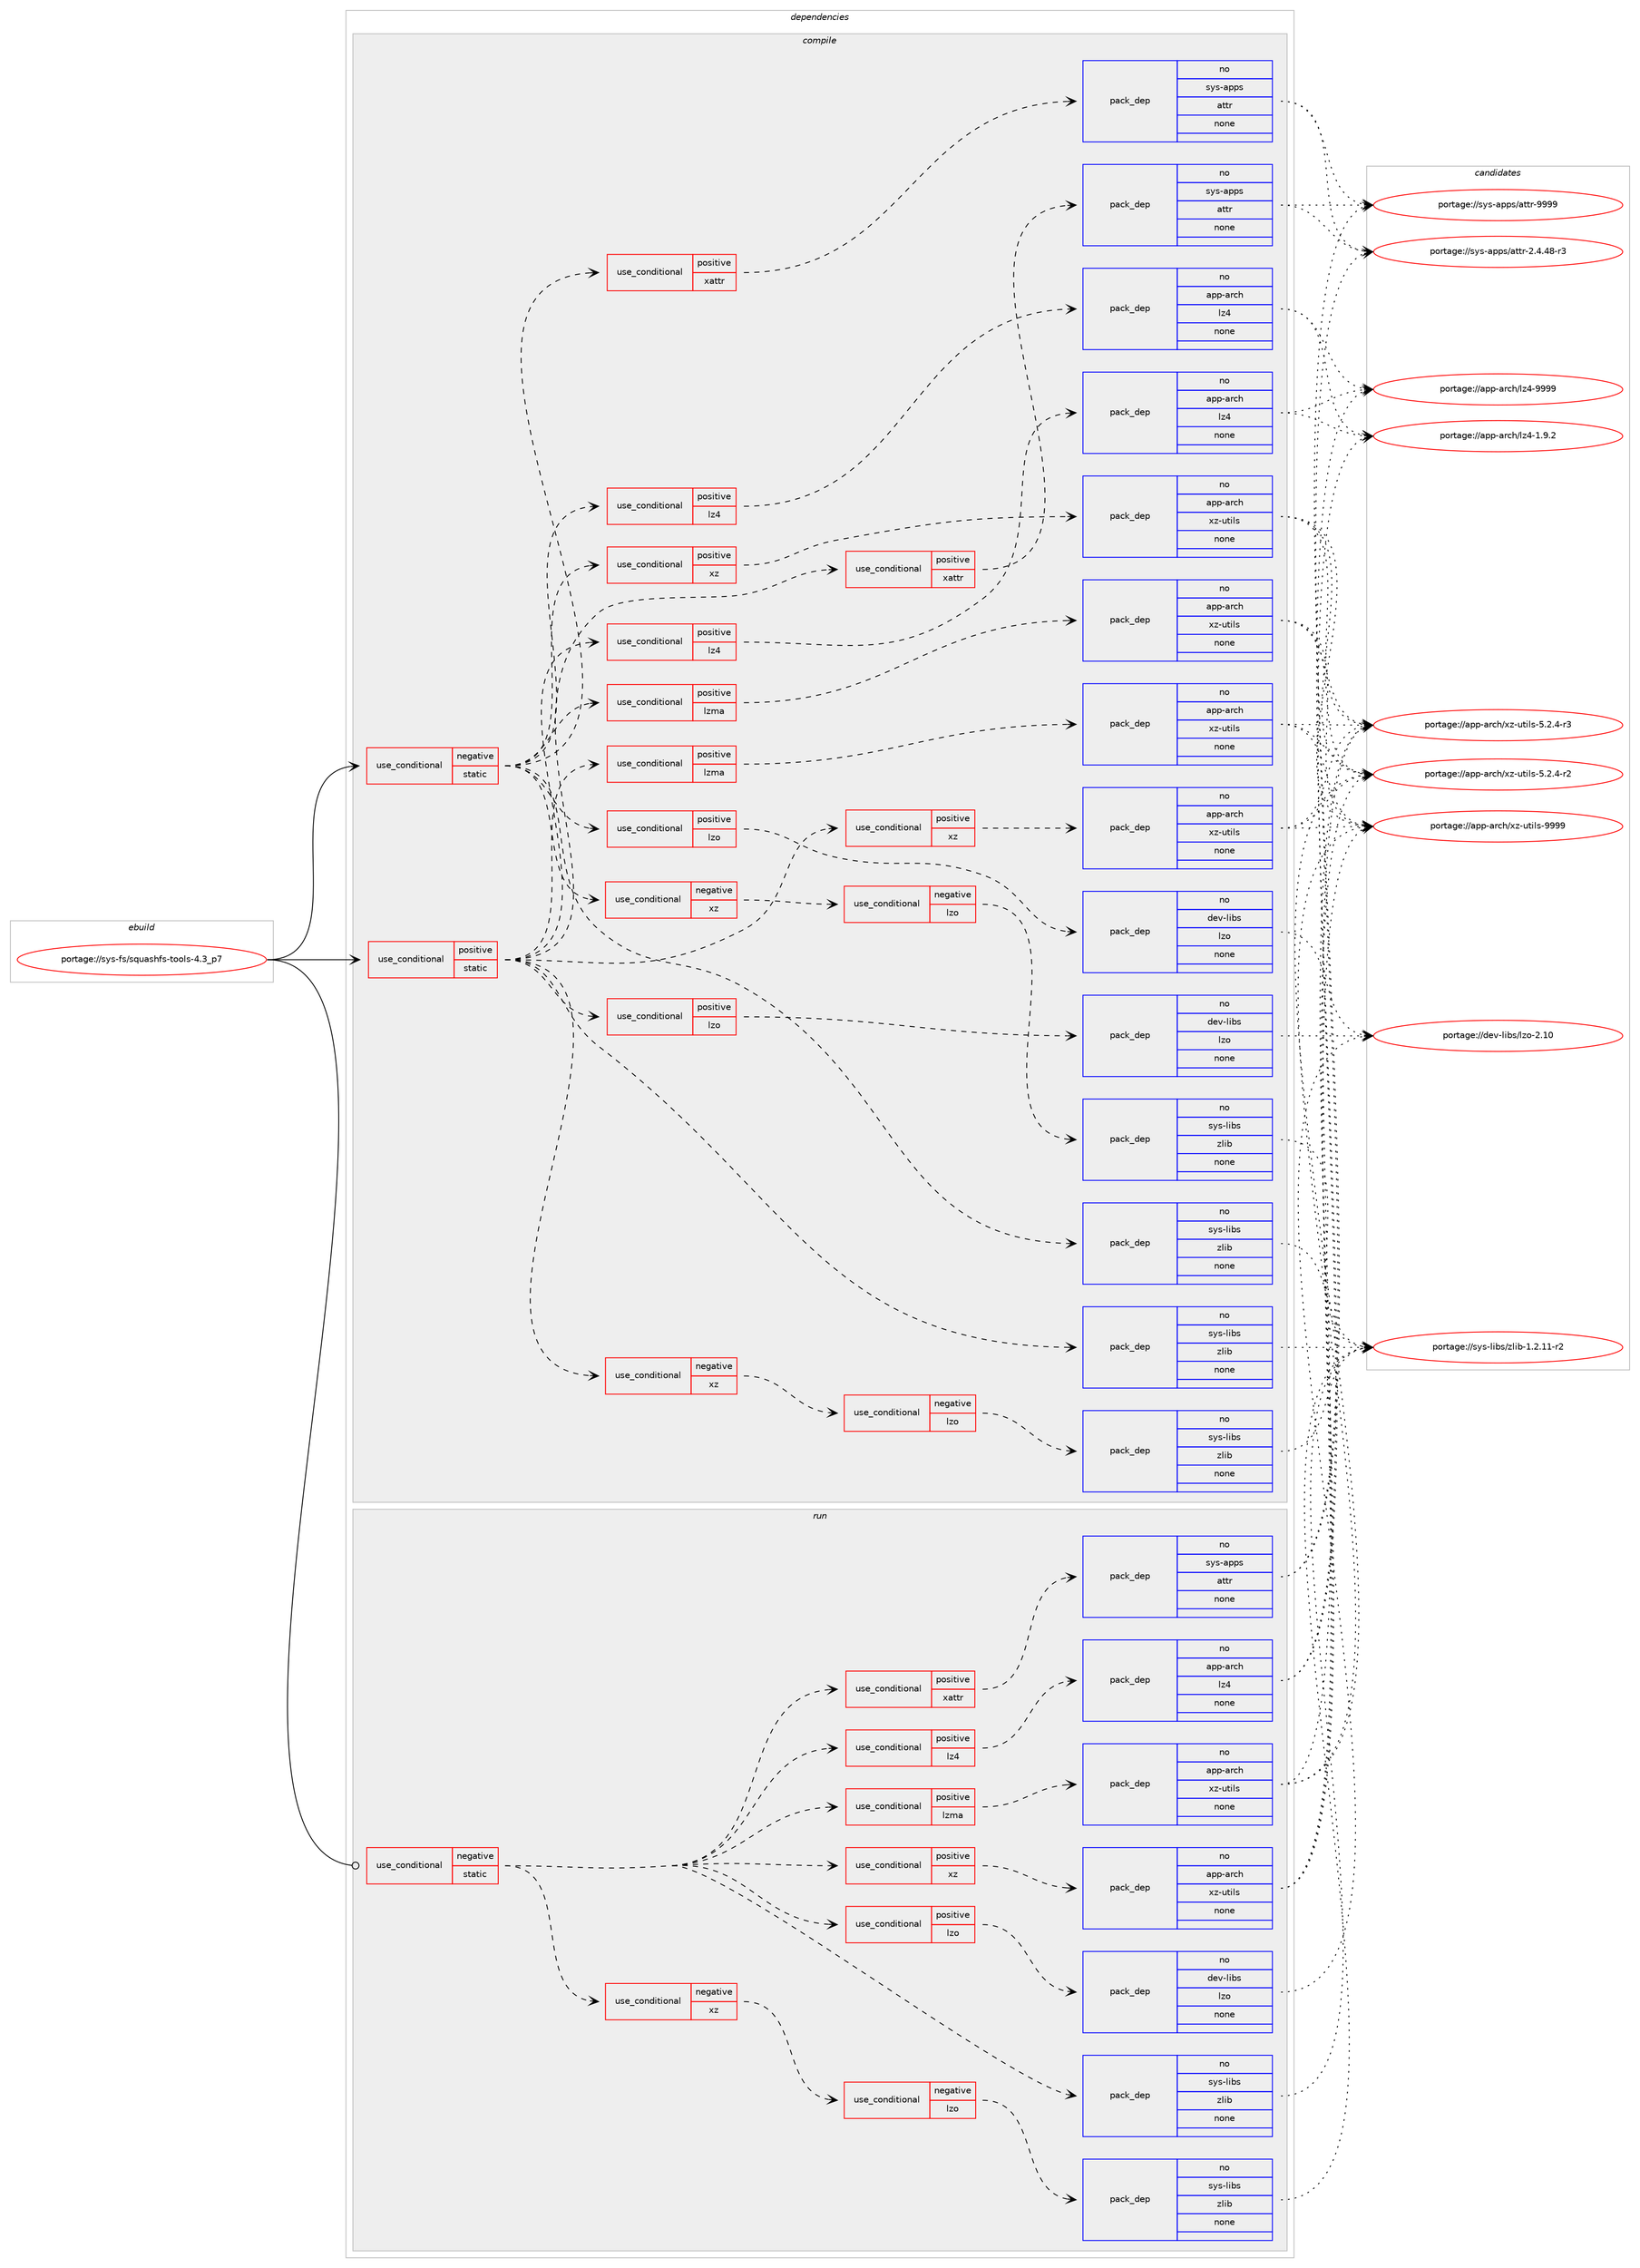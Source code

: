 digraph prolog {

# *************
# Graph options
# *************

newrank=true;
concentrate=true;
compound=true;
graph [rankdir=LR,fontname=Helvetica,fontsize=10,ranksep=1.5];#, ranksep=2.5, nodesep=0.2];
edge  [arrowhead=vee];
node  [fontname=Helvetica,fontsize=10];

# **********
# The ebuild
# **********

subgraph cluster_leftcol {
color=gray;
rank=same;
label=<<i>ebuild</i>>;
id [label="portage://sys-fs/squashfs-tools-4.3_p7", color=red, width=4, href="../sys-fs/squashfs-tools-4.3_p7.svg"];
}

# ****************
# The dependencies
# ****************

subgraph cluster_midcol {
color=gray;
label=<<i>dependencies</i>>;
subgraph cluster_compile {
fillcolor="#eeeeee";
style=filled;
label=<<i>compile</i>>;
subgraph cond9230 {
dependency47558 [label=<<TABLE BORDER="0" CELLBORDER="1" CELLSPACING="0" CELLPADDING="4"><TR><TD ROWSPAN="3" CELLPADDING="10">use_conditional</TD></TR><TR><TD>negative</TD></TR><TR><TD>static</TD></TR></TABLE>>, shape=none, color=red];
subgraph pack37292 {
dependency47559 [label=<<TABLE BORDER="0" CELLBORDER="1" CELLSPACING="0" CELLPADDING="4" WIDTH="220"><TR><TD ROWSPAN="6" CELLPADDING="30">pack_dep</TD></TR><TR><TD WIDTH="110">no</TD></TR><TR><TD>sys-libs</TD></TR><TR><TD>zlib</TD></TR><TR><TD>none</TD></TR><TR><TD></TD></TR></TABLE>>, shape=none, color=blue];
}
dependency47558:e -> dependency47559:w [weight=20,style="dashed",arrowhead="vee"];
subgraph cond9231 {
dependency47560 [label=<<TABLE BORDER="0" CELLBORDER="1" CELLSPACING="0" CELLPADDING="4"><TR><TD ROWSPAN="3" CELLPADDING="10">use_conditional</TD></TR><TR><TD>negative</TD></TR><TR><TD>xz</TD></TR></TABLE>>, shape=none, color=red];
subgraph cond9232 {
dependency47561 [label=<<TABLE BORDER="0" CELLBORDER="1" CELLSPACING="0" CELLPADDING="4"><TR><TD ROWSPAN="3" CELLPADDING="10">use_conditional</TD></TR><TR><TD>negative</TD></TR><TR><TD>lzo</TD></TR></TABLE>>, shape=none, color=red];
subgraph pack37293 {
dependency47562 [label=<<TABLE BORDER="0" CELLBORDER="1" CELLSPACING="0" CELLPADDING="4" WIDTH="220"><TR><TD ROWSPAN="6" CELLPADDING="30">pack_dep</TD></TR><TR><TD WIDTH="110">no</TD></TR><TR><TD>sys-libs</TD></TR><TR><TD>zlib</TD></TR><TR><TD>none</TD></TR><TR><TD></TD></TR></TABLE>>, shape=none, color=blue];
}
dependency47561:e -> dependency47562:w [weight=20,style="dashed",arrowhead="vee"];
}
dependency47560:e -> dependency47561:w [weight=20,style="dashed",arrowhead="vee"];
}
dependency47558:e -> dependency47560:w [weight=20,style="dashed",arrowhead="vee"];
subgraph cond9233 {
dependency47563 [label=<<TABLE BORDER="0" CELLBORDER="1" CELLSPACING="0" CELLPADDING="4"><TR><TD ROWSPAN="3" CELLPADDING="10">use_conditional</TD></TR><TR><TD>positive</TD></TR><TR><TD>lz4</TD></TR></TABLE>>, shape=none, color=red];
subgraph pack37294 {
dependency47564 [label=<<TABLE BORDER="0" CELLBORDER="1" CELLSPACING="0" CELLPADDING="4" WIDTH="220"><TR><TD ROWSPAN="6" CELLPADDING="30">pack_dep</TD></TR><TR><TD WIDTH="110">no</TD></TR><TR><TD>app-arch</TD></TR><TR><TD>lz4</TD></TR><TR><TD>none</TD></TR><TR><TD></TD></TR></TABLE>>, shape=none, color=blue];
}
dependency47563:e -> dependency47564:w [weight=20,style="dashed",arrowhead="vee"];
}
dependency47558:e -> dependency47563:w [weight=20,style="dashed",arrowhead="vee"];
subgraph cond9234 {
dependency47565 [label=<<TABLE BORDER="0" CELLBORDER="1" CELLSPACING="0" CELLPADDING="4"><TR><TD ROWSPAN="3" CELLPADDING="10">use_conditional</TD></TR><TR><TD>positive</TD></TR><TR><TD>lzma</TD></TR></TABLE>>, shape=none, color=red];
subgraph pack37295 {
dependency47566 [label=<<TABLE BORDER="0" CELLBORDER="1" CELLSPACING="0" CELLPADDING="4" WIDTH="220"><TR><TD ROWSPAN="6" CELLPADDING="30">pack_dep</TD></TR><TR><TD WIDTH="110">no</TD></TR><TR><TD>app-arch</TD></TR><TR><TD>xz-utils</TD></TR><TR><TD>none</TD></TR><TR><TD></TD></TR></TABLE>>, shape=none, color=blue];
}
dependency47565:e -> dependency47566:w [weight=20,style="dashed",arrowhead="vee"];
}
dependency47558:e -> dependency47565:w [weight=20,style="dashed",arrowhead="vee"];
subgraph cond9235 {
dependency47567 [label=<<TABLE BORDER="0" CELLBORDER="1" CELLSPACING="0" CELLPADDING="4"><TR><TD ROWSPAN="3" CELLPADDING="10">use_conditional</TD></TR><TR><TD>positive</TD></TR><TR><TD>lzo</TD></TR></TABLE>>, shape=none, color=red];
subgraph pack37296 {
dependency47568 [label=<<TABLE BORDER="0" CELLBORDER="1" CELLSPACING="0" CELLPADDING="4" WIDTH="220"><TR><TD ROWSPAN="6" CELLPADDING="30">pack_dep</TD></TR><TR><TD WIDTH="110">no</TD></TR><TR><TD>dev-libs</TD></TR><TR><TD>lzo</TD></TR><TR><TD>none</TD></TR><TR><TD></TD></TR></TABLE>>, shape=none, color=blue];
}
dependency47567:e -> dependency47568:w [weight=20,style="dashed",arrowhead="vee"];
}
dependency47558:e -> dependency47567:w [weight=20,style="dashed",arrowhead="vee"];
subgraph cond9236 {
dependency47569 [label=<<TABLE BORDER="0" CELLBORDER="1" CELLSPACING="0" CELLPADDING="4"><TR><TD ROWSPAN="3" CELLPADDING="10">use_conditional</TD></TR><TR><TD>positive</TD></TR><TR><TD>xattr</TD></TR></TABLE>>, shape=none, color=red];
subgraph pack37297 {
dependency47570 [label=<<TABLE BORDER="0" CELLBORDER="1" CELLSPACING="0" CELLPADDING="4" WIDTH="220"><TR><TD ROWSPAN="6" CELLPADDING="30">pack_dep</TD></TR><TR><TD WIDTH="110">no</TD></TR><TR><TD>sys-apps</TD></TR><TR><TD>attr</TD></TR><TR><TD>none</TD></TR><TR><TD></TD></TR></TABLE>>, shape=none, color=blue];
}
dependency47569:e -> dependency47570:w [weight=20,style="dashed",arrowhead="vee"];
}
dependency47558:e -> dependency47569:w [weight=20,style="dashed",arrowhead="vee"];
subgraph cond9237 {
dependency47571 [label=<<TABLE BORDER="0" CELLBORDER="1" CELLSPACING="0" CELLPADDING="4"><TR><TD ROWSPAN="3" CELLPADDING="10">use_conditional</TD></TR><TR><TD>positive</TD></TR><TR><TD>xz</TD></TR></TABLE>>, shape=none, color=red];
subgraph pack37298 {
dependency47572 [label=<<TABLE BORDER="0" CELLBORDER="1" CELLSPACING="0" CELLPADDING="4" WIDTH="220"><TR><TD ROWSPAN="6" CELLPADDING="30">pack_dep</TD></TR><TR><TD WIDTH="110">no</TD></TR><TR><TD>app-arch</TD></TR><TR><TD>xz-utils</TD></TR><TR><TD>none</TD></TR><TR><TD></TD></TR></TABLE>>, shape=none, color=blue];
}
dependency47571:e -> dependency47572:w [weight=20,style="dashed",arrowhead="vee"];
}
dependency47558:e -> dependency47571:w [weight=20,style="dashed",arrowhead="vee"];
}
id:e -> dependency47558:w [weight=20,style="solid",arrowhead="vee"];
subgraph cond9238 {
dependency47573 [label=<<TABLE BORDER="0" CELLBORDER="1" CELLSPACING="0" CELLPADDING="4"><TR><TD ROWSPAN="3" CELLPADDING="10">use_conditional</TD></TR><TR><TD>positive</TD></TR><TR><TD>static</TD></TR></TABLE>>, shape=none, color=red];
subgraph pack37299 {
dependency47574 [label=<<TABLE BORDER="0" CELLBORDER="1" CELLSPACING="0" CELLPADDING="4" WIDTH="220"><TR><TD ROWSPAN="6" CELLPADDING="30">pack_dep</TD></TR><TR><TD WIDTH="110">no</TD></TR><TR><TD>sys-libs</TD></TR><TR><TD>zlib</TD></TR><TR><TD>none</TD></TR><TR><TD></TD></TR></TABLE>>, shape=none, color=blue];
}
dependency47573:e -> dependency47574:w [weight=20,style="dashed",arrowhead="vee"];
subgraph cond9239 {
dependency47575 [label=<<TABLE BORDER="0" CELLBORDER="1" CELLSPACING="0" CELLPADDING="4"><TR><TD ROWSPAN="3" CELLPADDING="10">use_conditional</TD></TR><TR><TD>negative</TD></TR><TR><TD>xz</TD></TR></TABLE>>, shape=none, color=red];
subgraph cond9240 {
dependency47576 [label=<<TABLE BORDER="0" CELLBORDER="1" CELLSPACING="0" CELLPADDING="4"><TR><TD ROWSPAN="3" CELLPADDING="10">use_conditional</TD></TR><TR><TD>negative</TD></TR><TR><TD>lzo</TD></TR></TABLE>>, shape=none, color=red];
subgraph pack37300 {
dependency47577 [label=<<TABLE BORDER="0" CELLBORDER="1" CELLSPACING="0" CELLPADDING="4" WIDTH="220"><TR><TD ROWSPAN="6" CELLPADDING="30">pack_dep</TD></TR><TR><TD WIDTH="110">no</TD></TR><TR><TD>sys-libs</TD></TR><TR><TD>zlib</TD></TR><TR><TD>none</TD></TR><TR><TD></TD></TR></TABLE>>, shape=none, color=blue];
}
dependency47576:e -> dependency47577:w [weight=20,style="dashed",arrowhead="vee"];
}
dependency47575:e -> dependency47576:w [weight=20,style="dashed",arrowhead="vee"];
}
dependency47573:e -> dependency47575:w [weight=20,style="dashed",arrowhead="vee"];
subgraph cond9241 {
dependency47578 [label=<<TABLE BORDER="0" CELLBORDER="1" CELLSPACING="0" CELLPADDING="4"><TR><TD ROWSPAN="3" CELLPADDING="10">use_conditional</TD></TR><TR><TD>positive</TD></TR><TR><TD>lz4</TD></TR></TABLE>>, shape=none, color=red];
subgraph pack37301 {
dependency47579 [label=<<TABLE BORDER="0" CELLBORDER="1" CELLSPACING="0" CELLPADDING="4" WIDTH="220"><TR><TD ROWSPAN="6" CELLPADDING="30">pack_dep</TD></TR><TR><TD WIDTH="110">no</TD></TR><TR><TD>app-arch</TD></TR><TR><TD>lz4</TD></TR><TR><TD>none</TD></TR><TR><TD></TD></TR></TABLE>>, shape=none, color=blue];
}
dependency47578:e -> dependency47579:w [weight=20,style="dashed",arrowhead="vee"];
}
dependency47573:e -> dependency47578:w [weight=20,style="dashed",arrowhead="vee"];
subgraph cond9242 {
dependency47580 [label=<<TABLE BORDER="0" CELLBORDER="1" CELLSPACING="0" CELLPADDING="4"><TR><TD ROWSPAN="3" CELLPADDING="10">use_conditional</TD></TR><TR><TD>positive</TD></TR><TR><TD>lzma</TD></TR></TABLE>>, shape=none, color=red];
subgraph pack37302 {
dependency47581 [label=<<TABLE BORDER="0" CELLBORDER="1" CELLSPACING="0" CELLPADDING="4" WIDTH="220"><TR><TD ROWSPAN="6" CELLPADDING="30">pack_dep</TD></TR><TR><TD WIDTH="110">no</TD></TR><TR><TD>app-arch</TD></TR><TR><TD>xz-utils</TD></TR><TR><TD>none</TD></TR><TR><TD></TD></TR></TABLE>>, shape=none, color=blue];
}
dependency47580:e -> dependency47581:w [weight=20,style="dashed",arrowhead="vee"];
}
dependency47573:e -> dependency47580:w [weight=20,style="dashed",arrowhead="vee"];
subgraph cond9243 {
dependency47582 [label=<<TABLE BORDER="0" CELLBORDER="1" CELLSPACING="0" CELLPADDING="4"><TR><TD ROWSPAN="3" CELLPADDING="10">use_conditional</TD></TR><TR><TD>positive</TD></TR><TR><TD>lzo</TD></TR></TABLE>>, shape=none, color=red];
subgraph pack37303 {
dependency47583 [label=<<TABLE BORDER="0" CELLBORDER="1" CELLSPACING="0" CELLPADDING="4" WIDTH="220"><TR><TD ROWSPAN="6" CELLPADDING="30">pack_dep</TD></TR><TR><TD WIDTH="110">no</TD></TR><TR><TD>dev-libs</TD></TR><TR><TD>lzo</TD></TR><TR><TD>none</TD></TR><TR><TD></TD></TR></TABLE>>, shape=none, color=blue];
}
dependency47582:e -> dependency47583:w [weight=20,style="dashed",arrowhead="vee"];
}
dependency47573:e -> dependency47582:w [weight=20,style="dashed",arrowhead="vee"];
subgraph cond9244 {
dependency47584 [label=<<TABLE BORDER="0" CELLBORDER="1" CELLSPACING="0" CELLPADDING="4"><TR><TD ROWSPAN="3" CELLPADDING="10">use_conditional</TD></TR><TR><TD>positive</TD></TR><TR><TD>xattr</TD></TR></TABLE>>, shape=none, color=red];
subgraph pack37304 {
dependency47585 [label=<<TABLE BORDER="0" CELLBORDER="1" CELLSPACING="0" CELLPADDING="4" WIDTH="220"><TR><TD ROWSPAN="6" CELLPADDING="30">pack_dep</TD></TR><TR><TD WIDTH="110">no</TD></TR><TR><TD>sys-apps</TD></TR><TR><TD>attr</TD></TR><TR><TD>none</TD></TR><TR><TD></TD></TR></TABLE>>, shape=none, color=blue];
}
dependency47584:e -> dependency47585:w [weight=20,style="dashed",arrowhead="vee"];
}
dependency47573:e -> dependency47584:w [weight=20,style="dashed",arrowhead="vee"];
subgraph cond9245 {
dependency47586 [label=<<TABLE BORDER="0" CELLBORDER="1" CELLSPACING="0" CELLPADDING="4"><TR><TD ROWSPAN="3" CELLPADDING="10">use_conditional</TD></TR><TR><TD>positive</TD></TR><TR><TD>xz</TD></TR></TABLE>>, shape=none, color=red];
subgraph pack37305 {
dependency47587 [label=<<TABLE BORDER="0" CELLBORDER="1" CELLSPACING="0" CELLPADDING="4" WIDTH="220"><TR><TD ROWSPAN="6" CELLPADDING="30">pack_dep</TD></TR><TR><TD WIDTH="110">no</TD></TR><TR><TD>app-arch</TD></TR><TR><TD>xz-utils</TD></TR><TR><TD>none</TD></TR><TR><TD></TD></TR></TABLE>>, shape=none, color=blue];
}
dependency47586:e -> dependency47587:w [weight=20,style="dashed",arrowhead="vee"];
}
dependency47573:e -> dependency47586:w [weight=20,style="dashed",arrowhead="vee"];
}
id:e -> dependency47573:w [weight=20,style="solid",arrowhead="vee"];
}
subgraph cluster_compileandrun {
fillcolor="#eeeeee";
style=filled;
label=<<i>compile and run</i>>;
}
subgraph cluster_run {
fillcolor="#eeeeee";
style=filled;
label=<<i>run</i>>;
subgraph cond9246 {
dependency47588 [label=<<TABLE BORDER="0" CELLBORDER="1" CELLSPACING="0" CELLPADDING="4"><TR><TD ROWSPAN="3" CELLPADDING="10">use_conditional</TD></TR><TR><TD>negative</TD></TR><TR><TD>static</TD></TR></TABLE>>, shape=none, color=red];
subgraph pack37306 {
dependency47589 [label=<<TABLE BORDER="0" CELLBORDER="1" CELLSPACING="0" CELLPADDING="4" WIDTH="220"><TR><TD ROWSPAN="6" CELLPADDING="30">pack_dep</TD></TR><TR><TD WIDTH="110">no</TD></TR><TR><TD>sys-libs</TD></TR><TR><TD>zlib</TD></TR><TR><TD>none</TD></TR><TR><TD></TD></TR></TABLE>>, shape=none, color=blue];
}
dependency47588:e -> dependency47589:w [weight=20,style="dashed",arrowhead="vee"];
subgraph cond9247 {
dependency47590 [label=<<TABLE BORDER="0" CELLBORDER="1" CELLSPACING="0" CELLPADDING="4"><TR><TD ROWSPAN="3" CELLPADDING="10">use_conditional</TD></TR><TR><TD>negative</TD></TR><TR><TD>xz</TD></TR></TABLE>>, shape=none, color=red];
subgraph cond9248 {
dependency47591 [label=<<TABLE BORDER="0" CELLBORDER="1" CELLSPACING="0" CELLPADDING="4"><TR><TD ROWSPAN="3" CELLPADDING="10">use_conditional</TD></TR><TR><TD>negative</TD></TR><TR><TD>lzo</TD></TR></TABLE>>, shape=none, color=red];
subgraph pack37307 {
dependency47592 [label=<<TABLE BORDER="0" CELLBORDER="1" CELLSPACING="0" CELLPADDING="4" WIDTH="220"><TR><TD ROWSPAN="6" CELLPADDING="30">pack_dep</TD></TR><TR><TD WIDTH="110">no</TD></TR><TR><TD>sys-libs</TD></TR><TR><TD>zlib</TD></TR><TR><TD>none</TD></TR><TR><TD></TD></TR></TABLE>>, shape=none, color=blue];
}
dependency47591:e -> dependency47592:w [weight=20,style="dashed",arrowhead="vee"];
}
dependency47590:e -> dependency47591:w [weight=20,style="dashed",arrowhead="vee"];
}
dependency47588:e -> dependency47590:w [weight=20,style="dashed",arrowhead="vee"];
subgraph cond9249 {
dependency47593 [label=<<TABLE BORDER="0" CELLBORDER="1" CELLSPACING="0" CELLPADDING="4"><TR><TD ROWSPAN="3" CELLPADDING="10">use_conditional</TD></TR><TR><TD>positive</TD></TR><TR><TD>lz4</TD></TR></TABLE>>, shape=none, color=red];
subgraph pack37308 {
dependency47594 [label=<<TABLE BORDER="0" CELLBORDER="1" CELLSPACING="0" CELLPADDING="4" WIDTH="220"><TR><TD ROWSPAN="6" CELLPADDING="30">pack_dep</TD></TR><TR><TD WIDTH="110">no</TD></TR><TR><TD>app-arch</TD></TR><TR><TD>lz4</TD></TR><TR><TD>none</TD></TR><TR><TD></TD></TR></TABLE>>, shape=none, color=blue];
}
dependency47593:e -> dependency47594:w [weight=20,style="dashed",arrowhead="vee"];
}
dependency47588:e -> dependency47593:w [weight=20,style="dashed",arrowhead="vee"];
subgraph cond9250 {
dependency47595 [label=<<TABLE BORDER="0" CELLBORDER="1" CELLSPACING="0" CELLPADDING="4"><TR><TD ROWSPAN="3" CELLPADDING="10">use_conditional</TD></TR><TR><TD>positive</TD></TR><TR><TD>lzma</TD></TR></TABLE>>, shape=none, color=red];
subgraph pack37309 {
dependency47596 [label=<<TABLE BORDER="0" CELLBORDER="1" CELLSPACING="0" CELLPADDING="4" WIDTH="220"><TR><TD ROWSPAN="6" CELLPADDING="30">pack_dep</TD></TR><TR><TD WIDTH="110">no</TD></TR><TR><TD>app-arch</TD></TR><TR><TD>xz-utils</TD></TR><TR><TD>none</TD></TR><TR><TD></TD></TR></TABLE>>, shape=none, color=blue];
}
dependency47595:e -> dependency47596:w [weight=20,style="dashed",arrowhead="vee"];
}
dependency47588:e -> dependency47595:w [weight=20,style="dashed",arrowhead="vee"];
subgraph cond9251 {
dependency47597 [label=<<TABLE BORDER="0" CELLBORDER="1" CELLSPACING="0" CELLPADDING="4"><TR><TD ROWSPAN="3" CELLPADDING="10">use_conditional</TD></TR><TR><TD>positive</TD></TR><TR><TD>lzo</TD></TR></TABLE>>, shape=none, color=red];
subgraph pack37310 {
dependency47598 [label=<<TABLE BORDER="0" CELLBORDER="1" CELLSPACING="0" CELLPADDING="4" WIDTH="220"><TR><TD ROWSPAN="6" CELLPADDING="30">pack_dep</TD></TR><TR><TD WIDTH="110">no</TD></TR><TR><TD>dev-libs</TD></TR><TR><TD>lzo</TD></TR><TR><TD>none</TD></TR><TR><TD></TD></TR></TABLE>>, shape=none, color=blue];
}
dependency47597:e -> dependency47598:w [weight=20,style="dashed",arrowhead="vee"];
}
dependency47588:e -> dependency47597:w [weight=20,style="dashed",arrowhead="vee"];
subgraph cond9252 {
dependency47599 [label=<<TABLE BORDER="0" CELLBORDER="1" CELLSPACING="0" CELLPADDING="4"><TR><TD ROWSPAN="3" CELLPADDING="10">use_conditional</TD></TR><TR><TD>positive</TD></TR><TR><TD>xattr</TD></TR></TABLE>>, shape=none, color=red];
subgraph pack37311 {
dependency47600 [label=<<TABLE BORDER="0" CELLBORDER="1" CELLSPACING="0" CELLPADDING="4" WIDTH="220"><TR><TD ROWSPAN="6" CELLPADDING="30">pack_dep</TD></TR><TR><TD WIDTH="110">no</TD></TR><TR><TD>sys-apps</TD></TR><TR><TD>attr</TD></TR><TR><TD>none</TD></TR><TR><TD></TD></TR></TABLE>>, shape=none, color=blue];
}
dependency47599:e -> dependency47600:w [weight=20,style="dashed",arrowhead="vee"];
}
dependency47588:e -> dependency47599:w [weight=20,style="dashed",arrowhead="vee"];
subgraph cond9253 {
dependency47601 [label=<<TABLE BORDER="0" CELLBORDER="1" CELLSPACING="0" CELLPADDING="4"><TR><TD ROWSPAN="3" CELLPADDING="10">use_conditional</TD></TR><TR><TD>positive</TD></TR><TR><TD>xz</TD></TR></TABLE>>, shape=none, color=red];
subgraph pack37312 {
dependency47602 [label=<<TABLE BORDER="0" CELLBORDER="1" CELLSPACING="0" CELLPADDING="4" WIDTH="220"><TR><TD ROWSPAN="6" CELLPADDING="30">pack_dep</TD></TR><TR><TD WIDTH="110">no</TD></TR><TR><TD>app-arch</TD></TR><TR><TD>xz-utils</TD></TR><TR><TD>none</TD></TR><TR><TD></TD></TR></TABLE>>, shape=none, color=blue];
}
dependency47601:e -> dependency47602:w [weight=20,style="dashed",arrowhead="vee"];
}
dependency47588:e -> dependency47601:w [weight=20,style="dashed",arrowhead="vee"];
}
id:e -> dependency47588:w [weight=20,style="solid",arrowhead="odot"];
}
}

# **************
# The candidates
# **************

subgraph cluster_choices {
rank=same;
color=gray;
label=<<i>candidates</i>>;

subgraph choice37292 {
color=black;
nodesep=1;
choice11512111545108105981154712210810598454946504649494511450 [label="portage://sys-libs/zlib-1.2.11-r2", color=red, width=4,href="../sys-libs/zlib-1.2.11-r2.svg"];
dependency47559:e -> choice11512111545108105981154712210810598454946504649494511450:w [style=dotted,weight="100"];
}
subgraph choice37293 {
color=black;
nodesep=1;
choice11512111545108105981154712210810598454946504649494511450 [label="portage://sys-libs/zlib-1.2.11-r2", color=red, width=4,href="../sys-libs/zlib-1.2.11-r2.svg"];
dependency47562:e -> choice11512111545108105981154712210810598454946504649494511450:w [style=dotted,weight="100"];
}
subgraph choice37294 {
color=black;
nodesep=1;
choice9711211245971149910447108122524557575757 [label="portage://app-arch/lz4-9999", color=red, width=4,href="../app-arch/lz4-9999.svg"];
choice971121124597114991044710812252454946574650 [label="portage://app-arch/lz4-1.9.2", color=red, width=4,href="../app-arch/lz4-1.9.2.svg"];
dependency47564:e -> choice9711211245971149910447108122524557575757:w [style=dotted,weight="100"];
dependency47564:e -> choice971121124597114991044710812252454946574650:w [style=dotted,weight="100"];
}
subgraph choice37295 {
color=black;
nodesep=1;
choice9711211245971149910447120122451171161051081154557575757 [label="portage://app-arch/xz-utils-9999", color=red, width=4,href="../app-arch/xz-utils-9999.svg"];
choice9711211245971149910447120122451171161051081154553465046524511451 [label="portage://app-arch/xz-utils-5.2.4-r3", color=red, width=4,href="../app-arch/xz-utils-5.2.4-r3.svg"];
choice9711211245971149910447120122451171161051081154553465046524511450 [label="portage://app-arch/xz-utils-5.2.4-r2", color=red, width=4,href="../app-arch/xz-utils-5.2.4-r2.svg"];
dependency47566:e -> choice9711211245971149910447120122451171161051081154557575757:w [style=dotted,weight="100"];
dependency47566:e -> choice9711211245971149910447120122451171161051081154553465046524511451:w [style=dotted,weight="100"];
dependency47566:e -> choice9711211245971149910447120122451171161051081154553465046524511450:w [style=dotted,weight="100"];
}
subgraph choice37296 {
color=black;
nodesep=1;
choice1001011184510810598115471081221114550464948 [label="portage://dev-libs/lzo-2.10", color=red, width=4,href="../dev-libs/lzo-2.10.svg"];
dependency47568:e -> choice1001011184510810598115471081221114550464948:w [style=dotted,weight="100"];
}
subgraph choice37297 {
color=black;
nodesep=1;
choice115121115459711211211547971161161144557575757 [label="portage://sys-apps/attr-9999", color=red, width=4,href="../sys-apps/attr-9999.svg"];
choice11512111545971121121154797116116114455046524652564511451 [label="portage://sys-apps/attr-2.4.48-r3", color=red, width=4,href="../sys-apps/attr-2.4.48-r3.svg"];
dependency47570:e -> choice115121115459711211211547971161161144557575757:w [style=dotted,weight="100"];
dependency47570:e -> choice11512111545971121121154797116116114455046524652564511451:w [style=dotted,weight="100"];
}
subgraph choice37298 {
color=black;
nodesep=1;
choice9711211245971149910447120122451171161051081154557575757 [label="portage://app-arch/xz-utils-9999", color=red, width=4,href="../app-arch/xz-utils-9999.svg"];
choice9711211245971149910447120122451171161051081154553465046524511451 [label="portage://app-arch/xz-utils-5.2.4-r3", color=red, width=4,href="../app-arch/xz-utils-5.2.4-r3.svg"];
choice9711211245971149910447120122451171161051081154553465046524511450 [label="portage://app-arch/xz-utils-5.2.4-r2", color=red, width=4,href="../app-arch/xz-utils-5.2.4-r2.svg"];
dependency47572:e -> choice9711211245971149910447120122451171161051081154557575757:w [style=dotted,weight="100"];
dependency47572:e -> choice9711211245971149910447120122451171161051081154553465046524511451:w [style=dotted,weight="100"];
dependency47572:e -> choice9711211245971149910447120122451171161051081154553465046524511450:w [style=dotted,weight="100"];
}
subgraph choice37299 {
color=black;
nodesep=1;
choice11512111545108105981154712210810598454946504649494511450 [label="portage://sys-libs/zlib-1.2.11-r2", color=red, width=4,href="../sys-libs/zlib-1.2.11-r2.svg"];
dependency47574:e -> choice11512111545108105981154712210810598454946504649494511450:w [style=dotted,weight="100"];
}
subgraph choice37300 {
color=black;
nodesep=1;
choice11512111545108105981154712210810598454946504649494511450 [label="portage://sys-libs/zlib-1.2.11-r2", color=red, width=4,href="../sys-libs/zlib-1.2.11-r2.svg"];
dependency47577:e -> choice11512111545108105981154712210810598454946504649494511450:w [style=dotted,weight="100"];
}
subgraph choice37301 {
color=black;
nodesep=1;
choice9711211245971149910447108122524557575757 [label="portage://app-arch/lz4-9999", color=red, width=4,href="../app-arch/lz4-9999.svg"];
choice971121124597114991044710812252454946574650 [label="portage://app-arch/lz4-1.9.2", color=red, width=4,href="../app-arch/lz4-1.9.2.svg"];
dependency47579:e -> choice9711211245971149910447108122524557575757:w [style=dotted,weight="100"];
dependency47579:e -> choice971121124597114991044710812252454946574650:w [style=dotted,weight="100"];
}
subgraph choice37302 {
color=black;
nodesep=1;
choice9711211245971149910447120122451171161051081154557575757 [label="portage://app-arch/xz-utils-9999", color=red, width=4,href="../app-arch/xz-utils-9999.svg"];
choice9711211245971149910447120122451171161051081154553465046524511451 [label="portage://app-arch/xz-utils-5.2.4-r3", color=red, width=4,href="../app-arch/xz-utils-5.2.4-r3.svg"];
choice9711211245971149910447120122451171161051081154553465046524511450 [label="portage://app-arch/xz-utils-5.2.4-r2", color=red, width=4,href="../app-arch/xz-utils-5.2.4-r2.svg"];
dependency47581:e -> choice9711211245971149910447120122451171161051081154557575757:w [style=dotted,weight="100"];
dependency47581:e -> choice9711211245971149910447120122451171161051081154553465046524511451:w [style=dotted,weight="100"];
dependency47581:e -> choice9711211245971149910447120122451171161051081154553465046524511450:w [style=dotted,weight="100"];
}
subgraph choice37303 {
color=black;
nodesep=1;
choice1001011184510810598115471081221114550464948 [label="portage://dev-libs/lzo-2.10", color=red, width=4,href="../dev-libs/lzo-2.10.svg"];
dependency47583:e -> choice1001011184510810598115471081221114550464948:w [style=dotted,weight="100"];
}
subgraph choice37304 {
color=black;
nodesep=1;
choice115121115459711211211547971161161144557575757 [label="portage://sys-apps/attr-9999", color=red, width=4,href="../sys-apps/attr-9999.svg"];
choice11512111545971121121154797116116114455046524652564511451 [label="portage://sys-apps/attr-2.4.48-r3", color=red, width=4,href="../sys-apps/attr-2.4.48-r3.svg"];
dependency47585:e -> choice115121115459711211211547971161161144557575757:w [style=dotted,weight="100"];
dependency47585:e -> choice11512111545971121121154797116116114455046524652564511451:w [style=dotted,weight="100"];
}
subgraph choice37305 {
color=black;
nodesep=1;
choice9711211245971149910447120122451171161051081154557575757 [label="portage://app-arch/xz-utils-9999", color=red, width=4,href="../app-arch/xz-utils-9999.svg"];
choice9711211245971149910447120122451171161051081154553465046524511451 [label="portage://app-arch/xz-utils-5.2.4-r3", color=red, width=4,href="../app-arch/xz-utils-5.2.4-r3.svg"];
choice9711211245971149910447120122451171161051081154553465046524511450 [label="portage://app-arch/xz-utils-5.2.4-r2", color=red, width=4,href="../app-arch/xz-utils-5.2.4-r2.svg"];
dependency47587:e -> choice9711211245971149910447120122451171161051081154557575757:w [style=dotted,weight="100"];
dependency47587:e -> choice9711211245971149910447120122451171161051081154553465046524511451:w [style=dotted,weight="100"];
dependency47587:e -> choice9711211245971149910447120122451171161051081154553465046524511450:w [style=dotted,weight="100"];
}
subgraph choice37306 {
color=black;
nodesep=1;
choice11512111545108105981154712210810598454946504649494511450 [label="portage://sys-libs/zlib-1.2.11-r2", color=red, width=4,href="../sys-libs/zlib-1.2.11-r2.svg"];
dependency47589:e -> choice11512111545108105981154712210810598454946504649494511450:w [style=dotted,weight="100"];
}
subgraph choice37307 {
color=black;
nodesep=1;
choice11512111545108105981154712210810598454946504649494511450 [label="portage://sys-libs/zlib-1.2.11-r2", color=red, width=4,href="../sys-libs/zlib-1.2.11-r2.svg"];
dependency47592:e -> choice11512111545108105981154712210810598454946504649494511450:w [style=dotted,weight="100"];
}
subgraph choice37308 {
color=black;
nodesep=1;
choice9711211245971149910447108122524557575757 [label="portage://app-arch/lz4-9999", color=red, width=4,href="../app-arch/lz4-9999.svg"];
choice971121124597114991044710812252454946574650 [label="portage://app-arch/lz4-1.9.2", color=red, width=4,href="../app-arch/lz4-1.9.2.svg"];
dependency47594:e -> choice9711211245971149910447108122524557575757:w [style=dotted,weight="100"];
dependency47594:e -> choice971121124597114991044710812252454946574650:w [style=dotted,weight="100"];
}
subgraph choice37309 {
color=black;
nodesep=1;
choice9711211245971149910447120122451171161051081154557575757 [label="portage://app-arch/xz-utils-9999", color=red, width=4,href="../app-arch/xz-utils-9999.svg"];
choice9711211245971149910447120122451171161051081154553465046524511451 [label="portage://app-arch/xz-utils-5.2.4-r3", color=red, width=4,href="../app-arch/xz-utils-5.2.4-r3.svg"];
choice9711211245971149910447120122451171161051081154553465046524511450 [label="portage://app-arch/xz-utils-5.2.4-r2", color=red, width=4,href="../app-arch/xz-utils-5.2.4-r2.svg"];
dependency47596:e -> choice9711211245971149910447120122451171161051081154557575757:w [style=dotted,weight="100"];
dependency47596:e -> choice9711211245971149910447120122451171161051081154553465046524511451:w [style=dotted,weight="100"];
dependency47596:e -> choice9711211245971149910447120122451171161051081154553465046524511450:w [style=dotted,weight="100"];
}
subgraph choice37310 {
color=black;
nodesep=1;
choice1001011184510810598115471081221114550464948 [label="portage://dev-libs/lzo-2.10", color=red, width=4,href="../dev-libs/lzo-2.10.svg"];
dependency47598:e -> choice1001011184510810598115471081221114550464948:w [style=dotted,weight="100"];
}
subgraph choice37311 {
color=black;
nodesep=1;
choice115121115459711211211547971161161144557575757 [label="portage://sys-apps/attr-9999", color=red, width=4,href="../sys-apps/attr-9999.svg"];
choice11512111545971121121154797116116114455046524652564511451 [label="portage://sys-apps/attr-2.4.48-r3", color=red, width=4,href="../sys-apps/attr-2.4.48-r3.svg"];
dependency47600:e -> choice115121115459711211211547971161161144557575757:w [style=dotted,weight="100"];
dependency47600:e -> choice11512111545971121121154797116116114455046524652564511451:w [style=dotted,weight="100"];
}
subgraph choice37312 {
color=black;
nodesep=1;
choice9711211245971149910447120122451171161051081154557575757 [label="portage://app-arch/xz-utils-9999", color=red, width=4,href="../app-arch/xz-utils-9999.svg"];
choice9711211245971149910447120122451171161051081154553465046524511451 [label="portage://app-arch/xz-utils-5.2.4-r3", color=red, width=4,href="../app-arch/xz-utils-5.2.4-r3.svg"];
choice9711211245971149910447120122451171161051081154553465046524511450 [label="portage://app-arch/xz-utils-5.2.4-r2", color=red, width=4,href="../app-arch/xz-utils-5.2.4-r2.svg"];
dependency47602:e -> choice9711211245971149910447120122451171161051081154557575757:w [style=dotted,weight="100"];
dependency47602:e -> choice9711211245971149910447120122451171161051081154553465046524511451:w [style=dotted,weight="100"];
dependency47602:e -> choice9711211245971149910447120122451171161051081154553465046524511450:w [style=dotted,weight="100"];
}
}

}
